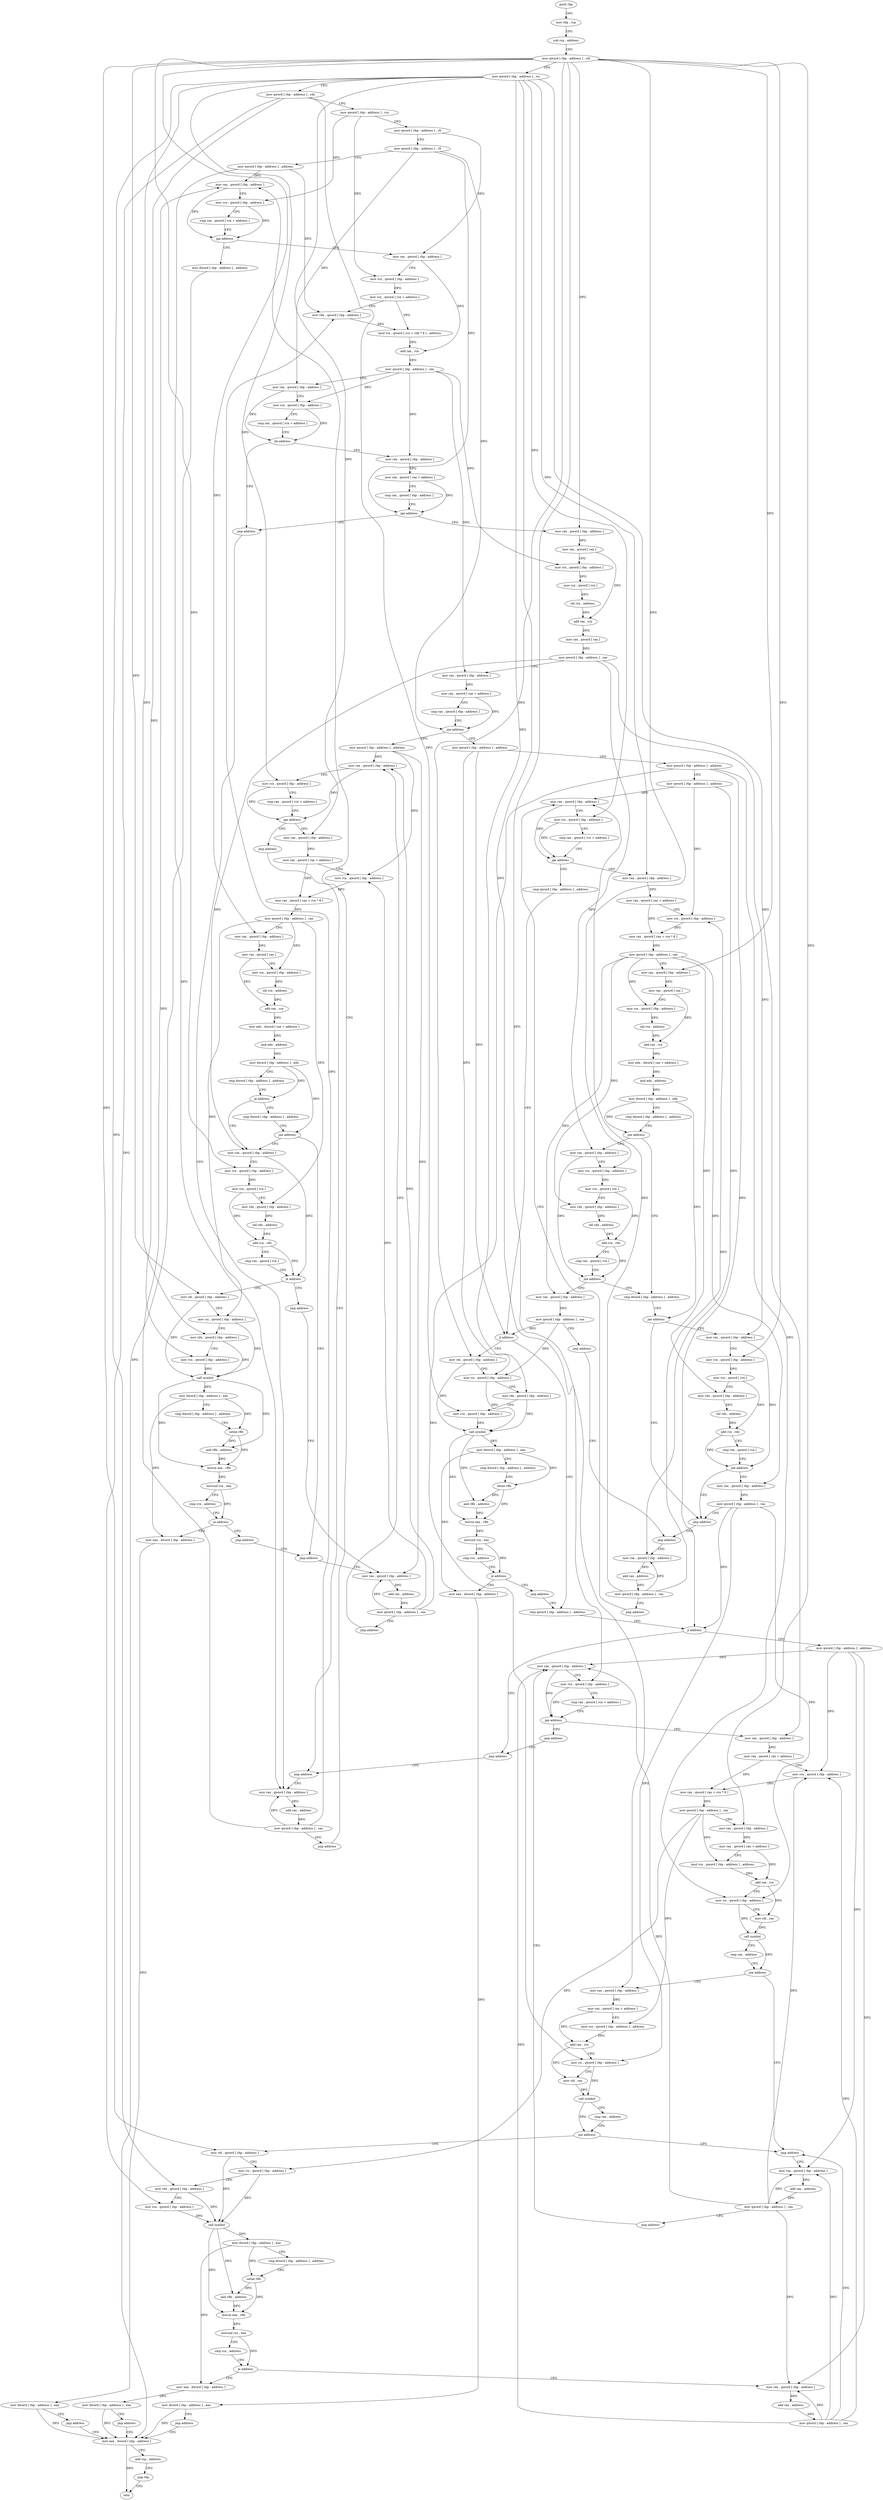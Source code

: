 digraph "func" {
"4315504" [label = "push rbp" ]
"4315505" [label = "mov rbp , rsp" ]
"4315508" [label = "sub rsp , address" ]
"4315515" [label = "mov qword [ rbp - address ] , rdi" ]
"4315519" [label = "mov qword [ rbp - address ] , rsi" ]
"4315523" [label = "mov qword [ rbp - address ] , rdx" ]
"4315527" [label = "mov qword [ rbp - address ] , rcx" ]
"4315531" [label = "mov qword [ rbp - address ] , r8" ]
"4315535" [label = "mov qword [ rbp - address ] , r9" ]
"4315539" [label = "mov qword [ rbp - address ] , address" ]
"4315547" [label = "mov rax , qword [ rbp - address ]" ]
"4316525" [label = "mov dword [ rbp - address ] , address" ]
"4316532" [label = "mov eax , dword [ rbp - address ]" ]
"4315565" [label = "mov rax , qword [ rbp - address ]" ]
"4315569" [label = "mov rcx , qword [ rbp - address ]" ]
"4315573" [label = "mov rcx , qword [ rcx + address ]" ]
"4315577" [label = "mov rdx , qword [ rbp - address ]" ]
"4315581" [label = "imul rcx , qword [ rcx + rdx * 8 ] , address" ]
"4315589" [label = "add rax , rcx" ]
"4315592" [label = "mov qword [ rbp - address ] , rax" ]
"4315596" [label = "mov rax , qword [ rbp - address ]" ]
"4315600" [label = "mov rcx , qword [ rbp - address ]" ]
"4315604" [label = "cmp rax , qword [ rcx + address ]" ]
"4315608" [label = "jle address" ]
"4315632" [label = "jmp address" ]
"4315614" [label = "mov rax , qword [ rbp - address ]" ]
"4316506" [label = "mov rax , qword [ rbp - address ]" ]
"4315618" [label = "mov rax , qword [ rax + address ]" ]
"4315622" [label = "cmp rax , qword [ rbp - address ]" ]
"4315626" [label = "jge address" ]
"4315637" [label = "mov rax , qword [ rbp - address ]" ]
"4316510" [label = "add rax , address" ]
"4316516" [label = "mov qword [ rbp - address ] , rax" ]
"4316520" [label = "jmp address" ]
"4315641" [label = "mov rax , qword [ rax ]" ]
"4315644" [label = "mov rcx , qword [ rbp - address ]" ]
"4315648" [label = "mov rcx , qword [ rcx ]" ]
"4315651" [label = "shl rcx , address" ]
"4315655" [label = "add rax , rcx" ]
"4315658" [label = "mov rax , qword [ rax ]" ]
"4315661" [label = "mov qword [ rbp - address ] , rax" ]
"4315665" [label = "mov rax , qword [ rbp - address ]" ]
"4315669" [label = "mov rax , qword [ rax + address ]" ]
"4315673" [label = "cmp rax , qword [ rbp - address ]" ]
"4315677" [label = "jne address" ]
"4316250" [label = "mov qword [ rbp - address ] , address" ]
"4315683" [label = "mov qword [ rbp - address ] , address" ]
"4315551" [label = "mov rcx , qword [ rbp - address ]" ]
"4315555" [label = "cmp rax , qword [ rcx + address ]" ]
"4315559" [label = "jge address" ]
"4316258" [label = "mov rax , qword [ rbp - address ]" ]
"4315691" [label = "mov qword [ rbp - address ] , address" ]
"4315699" [label = "mov qword [ rbp - address ] , address" ]
"4315707" [label = "mov rax , qword [ rbp - address ]" ]
"4316496" [label = "jmp address" ]
"4316501" [label = "jmp address" ]
"4316276" [label = "mov rax , qword [ rbp - address ]" ]
"4316280" [label = "mov rax , qword [ rax + address ]" ]
"4316284" [label = "mov rcx , qword [ rbp - address ]" ]
"4316288" [label = "mov rax , qword [ rax + rcx * 8 ]" ]
"4316292" [label = "mov qword [ rbp - address ] , rax" ]
"4316299" [label = "mov rax , qword [ rbp - address ]" ]
"4316303" [label = "mov rax , qword [ rax ]" ]
"4316306" [label = "mov rcx , qword [ rbp - address ]" ]
"4316313" [label = "shl rcx , address" ]
"4316317" [label = "add rax , rcx" ]
"4316320" [label = "mov edx , dword [ rax + address ]" ]
"4316323" [label = "and edx , address" ]
"4316329" [label = "mov dword [ rbp - address ] , edx" ]
"4316335" [label = "cmp dword [ rbp - address ] , address" ]
"4316342" [label = "je address" ]
"4316361" [label = "mov rax , qword [ rbp - address ]" ]
"4316348" [label = "cmp dword [ rbp - address ] , address" ]
"4315907" [label = "cmp qword [ rbp - address ] , address" ]
"4315912" [label = "jl address" ]
"4315987" [label = "cmp qword [ rbp - address ] , address" ]
"4315918" [label = "mov rdi , qword [ rbp - address ]" ]
"4315725" [label = "mov rax , qword [ rbp - address ]" ]
"4315729" [label = "mov rax , qword [ rax + address ]" ]
"4315733" [label = "mov rcx , qword [ rbp - address ]" ]
"4315737" [label = "mov rax , qword [ rax + rcx * 8 ]" ]
"4315741" [label = "mov qword [ rbp - address ] , rax" ]
"4315745" [label = "mov rax , qword [ rbp - address ]" ]
"4315749" [label = "mov rax , qword [ rax ]" ]
"4315752" [label = "mov rcx , qword [ rbp - address ]" ]
"4315756" [label = "shl rcx , address" ]
"4315760" [label = "add rax , rcx" ]
"4315763" [label = "mov edx , dword [ rax + address ]" ]
"4315766" [label = "and edx , address" ]
"4315772" [label = "mov dword [ rbp - address ] , edx" ]
"4315775" [label = "cmp dword [ rbp - address ] , address" ]
"4315779" [label = "jne address" ]
"4315829" [label = "cmp dword [ rbp - address ] , address" ]
"4315785" [label = "mov rax , qword [ rbp - address ]" ]
"4316365" [label = "mov rcx , qword [ rbp - address ]" ]
"4316369" [label = "mov rcx , qword [ rcx ]" ]
"4316372" [label = "mov rdx , qword [ rbp - address ]" ]
"4316379" [label = "shl rdx , address" ]
"4316383" [label = "add rcx , rdx" ]
"4316386" [label = "cmp rax , qword [ rcx ]" ]
"4316389" [label = "je address" ]
"4316400" [label = "mov rdi , qword [ rbp - address ]" ]
"4316395" [label = "jmp address" ]
"4316355" [label = "jne address" ]
"4316472" [label = "jmp address" ]
"4315992" [label = "jl address" ]
"4316245" [label = "jmp address" ]
"4315998" [label = "mov qword [ rbp - address ] , address" ]
"4315922" [label = "mov rsi , qword [ rbp - address ]" ]
"4315926" [label = "mov rdx , qword [ rbp - address ]" ]
"4315930" [label = "mov rcx , qword [ rbp - address ]" ]
"4315934" [label = "call symbol" ]
"4315939" [label = "mov dword [ rbp - address ] , eax" ]
"4315942" [label = "cmp dword [ rbp - address ] , address" ]
"4315946" [label = "setne r8b" ]
"4315950" [label = "and r8b , address" ]
"4315954" [label = "movzx eax , r8b" ]
"4315958" [label = "movsxd rcx , eax" ]
"4315961" [label = "cmp rcx , address" ]
"4315965" [label = "je address" ]
"4315982" [label = "jmp address" ]
"4315971" [label = "mov eax , dword [ rbp - address ]" ]
"4315833" [label = "jne address" ]
"4315878" [label = "jmp address" ]
"4315839" [label = "mov rax , qword [ rbp - address ]" ]
"4315789" [label = "mov rcx , qword [ rbp - address ]" ]
"4315793" [label = "mov rcx , qword [ rcx ]" ]
"4315796" [label = "mov rdx , qword [ rbp - address ]" ]
"4315800" [label = "shl rdx , address" ]
"4315804" [label = "add rcx , rdx" ]
"4315807" [label = "cmp rax , qword [ rcx ]" ]
"4315810" [label = "jne address" ]
"4315816" [label = "mov rax , qword [ rbp - address ]" ]
"4316404" [label = "mov rsi , qword [ rbp - address ]" ]
"4316411" [label = "mov rdx , qword [ rbp - address ]" ]
"4316415" [label = "mov rcx , qword [ rbp - address ]" ]
"4316419" [label = "call symbol" ]
"4316424" [label = "mov dword [ rbp - address ] , eax" ]
"4316427" [label = "cmp dword [ rbp - address ] , address" ]
"4316431" [label = "setne r8b" ]
"4316435" [label = "and r8b , address" ]
"4316439" [label = "movzx eax , r8b" ]
"4316443" [label = "movsxd rcx , eax" ]
"4316446" [label = "cmp rcx , address" ]
"4316450" [label = "je address" ]
"4316467" [label = "jmp address" ]
"4316456" [label = "mov eax , dword [ rbp - address ]" ]
"4316477" [label = "mov rax , qword [ rbp - address ]" ]
"4316006" [label = "mov rax , qword [ rbp - address ]" ]
"4315974" [label = "mov dword [ rbp - address ] , eax" ]
"4315977" [label = "jmp address" ]
"4315883" [label = "jmp address" ]
"4315843" [label = "mov rcx , qword [ rbp - address ]" ]
"4315847" [label = "mov rcx , qword [ rcx ]" ]
"4315850" [label = "mov rdx , qword [ rbp - address ]" ]
"4315854" [label = "shl rdx , address" ]
"4315858" [label = "add rcx , rdx" ]
"4315861" [label = "cmp rax , qword [ rcx ]" ]
"4315864" [label = "jne address" ]
"4315870" [label = "mov rax , qword [ rbp - address ]" ]
"4315820" [label = "mov qword [ rbp - address ] , rax" ]
"4315824" [label = "jmp address" ]
"4316459" [label = "mov dword [ rbp - address ] , eax" ]
"4316462" [label = "jmp address" ]
"4316481" [label = "add rax , address" ]
"4316487" [label = "mov qword [ rbp - address ] , rax" ]
"4316491" [label = "jmp address" ]
"4316240" [label = "jmp address" ]
"4316024" [label = "mov rax , qword [ rbp - address ]" ]
"4316028" [label = "mov rax , qword [ rax + address ]" ]
"4316032" [label = "mov rcx , qword [ rbp - address ]" ]
"4316036" [label = "mov rax , qword [ rax + rcx * 8 ]" ]
"4316040" [label = "mov qword [ rbp - address ] , rax" ]
"4316047" [label = "mov rax , qword [ rbp - address ]" ]
"4316051" [label = "mov rax , qword [ rax + address ]" ]
"4316055" [label = "imul rcx , qword [ rbp - address ] , address" ]
"4316066" [label = "add rax , rcx" ]
"4316069" [label = "mov rsi , qword [ rbp - address ]" ]
"4316073" [label = "mov rdi , rax" ]
"4316076" [label = "call symbol" ]
"4316081" [label = "cmp rax , address" ]
"4316085" [label = "jne address" ]
"4316216" [label = "jmp address" ]
"4316091" [label = "mov rax , qword [ rbp - address ]" ]
"4316535" [label = "add rsp , address" ]
"4316542" [label = "pop rbp" ]
"4316543" [label = "retn" ]
"4315888" [label = "mov rax , qword [ rbp - address ]" ]
"4315874" [label = "mov qword [ rbp - address ] , rax" ]
"4316262" [label = "mov rcx , qword [ rbp - address ]" ]
"4316266" [label = "cmp rax , qword [ rcx + address ]" ]
"4316270" [label = "jge address" ]
"4316221" [label = "mov rax , qword [ rbp - address ]" ]
"4316095" [label = "mov rax , qword [ rax + address ]" ]
"4316099" [label = "imul rcx , qword [ rbp - address ] , address" ]
"4316110" [label = "add rax , rcx" ]
"4316113" [label = "mov rsi , qword [ rbp - address ]" ]
"4316117" [label = "mov rdi , rax" ]
"4316120" [label = "call symbol" ]
"4316125" [label = "cmp rax , address" ]
"4316129" [label = "jne address" ]
"4316135" [label = "mov rdi , qword [ rbp - address ]" ]
"4315892" [label = "add rax , address" ]
"4315898" [label = "mov qword [ rbp - address ] , rax" ]
"4315902" [label = "jmp address" ]
"4316225" [label = "add rax , address" ]
"4316231" [label = "mov qword [ rbp - address ] , rax" ]
"4316235" [label = "jmp address" ]
"4316139" [label = "mov rsi , qword [ rbp - address ]" ]
"4316146" [label = "mov rdx , qword [ rbp - address ]" ]
"4316150" [label = "mov rcx , qword [ rbp - address ]" ]
"4316154" [label = "call symbol" ]
"4316159" [label = "mov dword [ rbp - address ] , eax" ]
"4316162" [label = "cmp dword [ rbp - address ] , address" ]
"4316166" [label = "setne r8b" ]
"4316170" [label = "and r8b , address" ]
"4316174" [label = "movzx eax , r8b" ]
"4316178" [label = "movsxd rcx , eax" ]
"4316181" [label = "cmp rcx , address" ]
"4316185" [label = "je address" ]
"4316202" [label = "mov rax , qword [ rbp - address ]" ]
"4316191" [label = "mov eax , dword [ rbp - address ]" ]
"4315711" [label = "mov rcx , qword [ rbp - address ]" ]
"4315715" [label = "cmp rax , qword [ rcx + address ]" ]
"4315719" [label = "jge address" ]
"4316010" [label = "mov rcx , qword [ rbp - address ]" ]
"4316014" [label = "cmp rax , qword [ rcx + address ]" ]
"4316018" [label = "jge address" ]
"4316206" [label = "add rax , address" ]
"4316212" [label = "mov qword [ rbp - address ] , rax" ]
"4316194" [label = "mov dword [ rbp - address ] , eax" ]
"4316197" [label = "jmp address" ]
"4315504" -> "4315505" [ label = "CFG" ]
"4315505" -> "4315508" [ label = "CFG" ]
"4315508" -> "4315515" [ label = "CFG" ]
"4315515" -> "4315519" [ label = "CFG" ]
"4315515" -> "4315637" [ label = "DFG" ]
"4315515" -> "4316299" [ label = "DFG" ]
"4315515" -> "4315745" [ label = "DFG" ]
"4315515" -> "4316365" [ label = "DFG" ]
"4315515" -> "4315918" [ label = "DFG" ]
"4315515" -> "4315789" [ label = "DFG" ]
"4315515" -> "4316400" [ label = "DFG" ]
"4315515" -> "4315843" [ label = "DFG" ]
"4315515" -> "4316047" [ label = "DFG" ]
"4315515" -> "4316091" [ label = "DFG" ]
"4315515" -> "4316135" [ label = "DFG" ]
"4315519" -> "4315523" [ label = "CFG" ]
"4315519" -> "4316262" [ label = "DFG" ]
"4315519" -> "4315711" [ label = "DFG" ]
"4315519" -> "4316276" [ label = "DFG" ]
"4315519" -> "4315725" [ label = "DFG" ]
"4315519" -> "4315926" [ label = "DFG" ]
"4315519" -> "4316411" [ label = "DFG" ]
"4315519" -> "4316010" [ label = "DFG" ]
"4315519" -> "4316024" [ label = "DFG" ]
"4315519" -> "4316146" [ label = "DFG" ]
"4315523" -> "4315527" [ label = "CFG" ]
"4315523" -> "4315930" [ label = "DFG" ]
"4315523" -> "4316415" [ label = "DFG" ]
"4315523" -> "4316150" [ label = "DFG" ]
"4315527" -> "4315531" [ label = "CFG" ]
"4315527" -> "4315551" [ label = "DFG" ]
"4315527" -> "4315569" [ label = "DFG" ]
"4315531" -> "4315535" [ label = "CFG" ]
"4315531" -> "4315565" [ label = "DFG" ]
"4315535" -> "4315539" [ label = "CFG" ]
"4315535" -> "4315596" [ label = "DFG" ]
"4315535" -> "4315626" [ label = "DFG" ]
"4315535" -> "4315677" [ label = "DFG" ]
"4315539" -> "4315547" [ label = "DFG" ]
"4315539" -> "4315577" [ label = "DFG" ]
"4315539" -> "4316506" [ label = "DFG" ]
"4315547" -> "4315551" [ label = "CFG" ]
"4315547" -> "4315559" [ label = "DFG" ]
"4316525" -> "4316532" [ label = "DFG" ]
"4316532" -> "4316535" [ label = "CFG" ]
"4316532" -> "4316543" [ label = "DFG" ]
"4315565" -> "4315569" [ label = "CFG" ]
"4315565" -> "4315589" [ label = "DFG" ]
"4315569" -> "4315573" [ label = "DFG" ]
"4315573" -> "4315577" [ label = "CFG" ]
"4315573" -> "4315581" [ label = "DFG" ]
"4315577" -> "4315581" [ label = "DFG" ]
"4315581" -> "4315589" [ label = "DFG" ]
"4315589" -> "4315592" [ label = "DFG" ]
"4315592" -> "4315596" [ label = "CFG" ]
"4315592" -> "4315600" [ label = "DFG" ]
"4315592" -> "4315614" [ label = "DFG" ]
"4315592" -> "4315644" [ label = "DFG" ]
"4315592" -> "4315665" [ label = "DFG" ]
"4315596" -> "4315600" [ label = "CFG" ]
"4315596" -> "4315608" [ label = "DFG" ]
"4315600" -> "4315604" [ label = "CFG" ]
"4315600" -> "4315608" [ label = "DFG" ]
"4315604" -> "4315608" [ label = "CFG" ]
"4315608" -> "4315632" [ label = "CFG" ]
"4315608" -> "4315614" [ label = "CFG" ]
"4315632" -> "4316506" [ label = "CFG" ]
"4315614" -> "4315618" [ label = "DFG" ]
"4316506" -> "4316510" [ label = "DFG" ]
"4315618" -> "4315622" [ label = "CFG" ]
"4315618" -> "4315626" [ label = "DFG" ]
"4315622" -> "4315626" [ label = "CFG" ]
"4315626" -> "4315637" [ label = "CFG" ]
"4315626" -> "4315632" [ label = "CFG" ]
"4315637" -> "4315641" [ label = "DFG" ]
"4316510" -> "4316516" [ label = "DFG" ]
"4316516" -> "4316520" [ label = "CFG" ]
"4316516" -> "4315547" [ label = "DFG" ]
"4316516" -> "4315577" [ label = "DFG" ]
"4316516" -> "4316506" [ label = "DFG" ]
"4316520" -> "4315547" [ label = "CFG" ]
"4315641" -> "4315644" [ label = "CFG" ]
"4315641" -> "4315655" [ label = "DFG" ]
"4315644" -> "4315648" [ label = "DFG" ]
"4315648" -> "4315651" [ label = "DFG" ]
"4315651" -> "4315655" [ label = "DFG" ]
"4315655" -> "4315658" [ label = "DFG" ]
"4315658" -> "4315661" [ label = "DFG" ]
"4315661" -> "4315665" [ label = "CFG" ]
"4315661" -> "4316361" [ label = "DFG" ]
"4315661" -> "4315785" [ label = "DFG" ]
"4315661" -> "4315839" [ label = "DFG" ]
"4315665" -> "4315669" [ label = "DFG" ]
"4315669" -> "4315673" [ label = "CFG" ]
"4315669" -> "4315677" [ label = "DFG" ]
"4315673" -> "4315677" [ label = "CFG" ]
"4315677" -> "4316250" [ label = "CFG" ]
"4315677" -> "4315683" [ label = "CFG" ]
"4316250" -> "4316258" [ label = "DFG" ]
"4316250" -> "4316284" [ label = "DFG" ]
"4316250" -> "4316477" [ label = "DFG" ]
"4315683" -> "4315691" [ label = "CFG" ]
"4315683" -> "4315912" [ label = "DFG" ]
"4315683" -> "4315922" [ label = "DFG" ]
"4315551" -> "4315555" [ label = "CFG" ]
"4315551" -> "4315559" [ label = "DFG" ]
"4315555" -> "4315559" [ label = "CFG" ]
"4315559" -> "4316525" [ label = "CFG" ]
"4315559" -> "4315565" [ label = "CFG" ]
"4316258" -> "4316262" [ label = "CFG" ]
"4316258" -> "4316270" [ label = "DFG" ]
"4315691" -> "4315699" [ label = "CFG" ]
"4315691" -> "4315992" [ label = "DFG" ]
"4315691" -> "4316069" [ label = "DFG" ]
"4315691" -> "4316113" [ label = "DFG" ]
"4315699" -> "4315707" [ label = "DFG" ]
"4315699" -> "4315733" [ label = "DFG" ]
"4315699" -> "4315888" [ label = "DFG" ]
"4315707" -> "4315711" [ label = "CFG" ]
"4315707" -> "4315719" [ label = "DFG" ]
"4316496" -> "4316501" [ label = "CFG" ]
"4316501" -> "4316506" [ label = "CFG" ]
"4316276" -> "4316280" [ label = "DFG" ]
"4316280" -> "4316284" [ label = "CFG" ]
"4316280" -> "4316288" [ label = "DFG" ]
"4316284" -> "4316288" [ label = "DFG" ]
"4316288" -> "4316292" [ label = "DFG" ]
"4316292" -> "4316299" [ label = "CFG" ]
"4316292" -> "4316306" [ label = "DFG" ]
"4316292" -> "4316372" [ label = "DFG" ]
"4316292" -> "4316404" [ label = "DFG" ]
"4316299" -> "4316303" [ label = "DFG" ]
"4316303" -> "4316306" [ label = "CFG" ]
"4316303" -> "4316317" [ label = "DFG" ]
"4316306" -> "4316313" [ label = "DFG" ]
"4316313" -> "4316317" [ label = "DFG" ]
"4316317" -> "4316320" [ label = "DFG" ]
"4316320" -> "4316323" [ label = "DFG" ]
"4316323" -> "4316329" [ label = "DFG" ]
"4316329" -> "4316335" [ label = "CFG" ]
"4316329" -> "4316342" [ label = "DFG" ]
"4316329" -> "4316355" [ label = "DFG" ]
"4316335" -> "4316342" [ label = "CFG" ]
"4316342" -> "4316361" [ label = "CFG" ]
"4316342" -> "4316348" [ label = "CFG" ]
"4316361" -> "4316365" [ label = "CFG" ]
"4316361" -> "4316389" [ label = "DFG" ]
"4316348" -> "4316355" [ label = "CFG" ]
"4315907" -> "4315912" [ label = "CFG" ]
"4315912" -> "4315987" [ label = "CFG" ]
"4315912" -> "4315918" [ label = "CFG" ]
"4315987" -> "4315992" [ label = "CFG" ]
"4315918" -> "4315922" [ label = "CFG" ]
"4315918" -> "4315934" [ label = "DFG" ]
"4315725" -> "4315729" [ label = "DFG" ]
"4315729" -> "4315733" [ label = "CFG" ]
"4315729" -> "4315737" [ label = "DFG" ]
"4315733" -> "4315737" [ label = "DFG" ]
"4315737" -> "4315741" [ label = "DFG" ]
"4315741" -> "4315745" [ label = "CFG" ]
"4315741" -> "4315752" [ label = "DFG" ]
"4315741" -> "4315796" [ label = "DFG" ]
"4315741" -> "4315850" [ label = "DFG" ]
"4315741" -> "4315816" [ label = "DFG" ]
"4315741" -> "4315870" [ label = "DFG" ]
"4315745" -> "4315749" [ label = "DFG" ]
"4315749" -> "4315752" [ label = "CFG" ]
"4315749" -> "4315760" [ label = "DFG" ]
"4315752" -> "4315756" [ label = "DFG" ]
"4315756" -> "4315760" [ label = "DFG" ]
"4315760" -> "4315763" [ label = "DFG" ]
"4315763" -> "4315766" [ label = "DFG" ]
"4315766" -> "4315772" [ label = "DFG" ]
"4315772" -> "4315775" [ label = "CFG" ]
"4315772" -> "4315779" [ label = "DFG" ]
"4315772" -> "4315833" [ label = "DFG" ]
"4315775" -> "4315779" [ label = "CFG" ]
"4315779" -> "4315829" [ label = "CFG" ]
"4315779" -> "4315785" [ label = "CFG" ]
"4315829" -> "4315833" [ label = "CFG" ]
"4315785" -> "4315789" [ label = "CFG" ]
"4315785" -> "4315810" [ label = "DFG" ]
"4316365" -> "4316369" [ label = "DFG" ]
"4316369" -> "4316372" [ label = "CFG" ]
"4316369" -> "4316383" [ label = "DFG" ]
"4316372" -> "4316379" [ label = "DFG" ]
"4316379" -> "4316383" [ label = "DFG" ]
"4316383" -> "4316386" [ label = "CFG" ]
"4316383" -> "4316389" [ label = "DFG" ]
"4316386" -> "4316389" [ label = "CFG" ]
"4316389" -> "4316400" [ label = "CFG" ]
"4316389" -> "4316395" [ label = "CFG" ]
"4316400" -> "4316404" [ label = "CFG" ]
"4316400" -> "4316419" [ label = "DFG" ]
"4316395" -> "4316477" [ label = "CFG" ]
"4316355" -> "4316472" [ label = "CFG" ]
"4316355" -> "4316361" [ label = "CFG" ]
"4316472" -> "4316477" [ label = "CFG" ]
"4315992" -> "4316245" [ label = "CFG" ]
"4315992" -> "4315998" [ label = "CFG" ]
"4316245" -> "4316501" [ label = "CFG" ]
"4315998" -> "4316006" [ label = "DFG" ]
"4315998" -> "4316032" [ label = "DFG" ]
"4315998" -> "4316221" [ label = "DFG" ]
"4315998" -> "4316202" [ label = "DFG" ]
"4315922" -> "4315926" [ label = "CFG" ]
"4315922" -> "4315934" [ label = "DFG" ]
"4315926" -> "4315930" [ label = "CFG" ]
"4315926" -> "4315934" [ label = "DFG" ]
"4315930" -> "4315934" [ label = "DFG" ]
"4315934" -> "4315939" [ label = "DFG" ]
"4315934" -> "4315950" [ label = "DFG" ]
"4315934" -> "4315954" [ label = "DFG" ]
"4315939" -> "4315942" [ label = "CFG" ]
"4315939" -> "4315946" [ label = "DFG" ]
"4315939" -> "4315971" [ label = "DFG" ]
"4315942" -> "4315946" [ label = "CFG" ]
"4315946" -> "4315950" [ label = "DFG" ]
"4315946" -> "4315954" [ label = "DFG" ]
"4315950" -> "4315954" [ label = "DFG" ]
"4315954" -> "4315958" [ label = "DFG" ]
"4315958" -> "4315961" [ label = "CFG" ]
"4315958" -> "4315965" [ label = "DFG" ]
"4315961" -> "4315965" [ label = "CFG" ]
"4315965" -> "4315982" [ label = "CFG" ]
"4315965" -> "4315971" [ label = "CFG" ]
"4315982" -> "4315987" [ label = "CFG" ]
"4315971" -> "4315974" [ label = "DFG" ]
"4315833" -> "4315878" [ label = "CFG" ]
"4315833" -> "4315839" [ label = "CFG" ]
"4315878" -> "4315883" [ label = "CFG" ]
"4315839" -> "4315843" [ label = "CFG" ]
"4315839" -> "4315864" [ label = "DFG" ]
"4315789" -> "4315793" [ label = "DFG" ]
"4315793" -> "4315796" [ label = "CFG" ]
"4315793" -> "4315804" [ label = "DFG" ]
"4315796" -> "4315800" [ label = "DFG" ]
"4315800" -> "4315804" [ label = "DFG" ]
"4315804" -> "4315807" [ label = "CFG" ]
"4315804" -> "4315810" [ label = "DFG" ]
"4315807" -> "4315810" [ label = "CFG" ]
"4315810" -> "4315829" [ label = "CFG" ]
"4315810" -> "4315816" [ label = "CFG" ]
"4315816" -> "4315820" [ label = "DFG" ]
"4316404" -> "4316411" [ label = "CFG" ]
"4316404" -> "4316419" [ label = "DFG" ]
"4316411" -> "4316415" [ label = "CFG" ]
"4316411" -> "4316419" [ label = "DFG" ]
"4316415" -> "4316419" [ label = "DFG" ]
"4316419" -> "4316424" [ label = "DFG" ]
"4316419" -> "4316435" [ label = "DFG" ]
"4316419" -> "4316439" [ label = "DFG" ]
"4316424" -> "4316427" [ label = "CFG" ]
"4316424" -> "4316431" [ label = "DFG" ]
"4316424" -> "4316456" [ label = "DFG" ]
"4316427" -> "4316431" [ label = "CFG" ]
"4316431" -> "4316435" [ label = "DFG" ]
"4316431" -> "4316439" [ label = "DFG" ]
"4316435" -> "4316439" [ label = "DFG" ]
"4316439" -> "4316443" [ label = "DFG" ]
"4316443" -> "4316446" [ label = "CFG" ]
"4316443" -> "4316450" [ label = "DFG" ]
"4316446" -> "4316450" [ label = "CFG" ]
"4316450" -> "4316467" [ label = "CFG" ]
"4316450" -> "4316456" [ label = "CFG" ]
"4316467" -> "4316472" [ label = "CFG" ]
"4316456" -> "4316459" [ label = "DFG" ]
"4316477" -> "4316481" [ label = "DFG" ]
"4316006" -> "4316010" [ label = "CFG" ]
"4316006" -> "4316018" [ label = "DFG" ]
"4315974" -> "4315977" [ label = "CFG" ]
"4315974" -> "4316532" [ label = "DFG" ]
"4315977" -> "4316532" [ label = "CFG" ]
"4315883" -> "4315888" [ label = "CFG" ]
"4315843" -> "4315847" [ label = "DFG" ]
"4315847" -> "4315850" [ label = "CFG" ]
"4315847" -> "4315858" [ label = "DFG" ]
"4315850" -> "4315854" [ label = "DFG" ]
"4315854" -> "4315858" [ label = "DFG" ]
"4315858" -> "4315861" [ label = "CFG" ]
"4315858" -> "4315864" [ label = "DFG" ]
"4315861" -> "4315864" [ label = "CFG" ]
"4315864" -> "4315878" [ label = "CFG" ]
"4315864" -> "4315870" [ label = "CFG" ]
"4315870" -> "4315874" [ label = "DFG" ]
"4315820" -> "4315824" [ label = "CFG" ]
"4315820" -> "4315912" [ label = "DFG" ]
"4315820" -> "4315922" [ label = "DFG" ]
"4315824" -> "4315883" [ label = "CFG" ]
"4316459" -> "4316462" [ label = "CFG" ]
"4316459" -> "4316532" [ label = "DFG" ]
"4316462" -> "4316532" [ label = "CFG" ]
"4316481" -> "4316487" [ label = "DFG" ]
"4316487" -> "4316491" [ label = "CFG" ]
"4316487" -> "4316258" [ label = "DFG" ]
"4316487" -> "4316284" [ label = "DFG" ]
"4316487" -> "4316477" [ label = "DFG" ]
"4316491" -> "4316258" [ label = "CFG" ]
"4316240" -> "4316245" [ label = "CFG" ]
"4316024" -> "4316028" [ label = "DFG" ]
"4316028" -> "4316032" [ label = "CFG" ]
"4316028" -> "4316036" [ label = "DFG" ]
"4316032" -> "4316036" [ label = "DFG" ]
"4316036" -> "4316040" [ label = "DFG" ]
"4316040" -> "4316047" [ label = "CFG" ]
"4316040" -> "4316055" [ label = "DFG" ]
"4316040" -> "4316099" [ label = "DFG" ]
"4316040" -> "4316139" [ label = "DFG" ]
"4316047" -> "4316051" [ label = "DFG" ]
"4316051" -> "4316055" [ label = "CFG" ]
"4316051" -> "4316066" [ label = "DFG" ]
"4316055" -> "4316066" [ label = "DFG" ]
"4316066" -> "4316069" [ label = "CFG" ]
"4316066" -> "4316073" [ label = "DFG" ]
"4316069" -> "4316073" [ label = "CFG" ]
"4316069" -> "4316076" [ label = "DFG" ]
"4316073" -> "4316076" [ label = "DFG" ]
"4316076" -> "4316081" [ label = "CFG" ]
"4316076" -> "4316085" [ label = "DFG" ]
"4316081" -> "4316085" [ label = "CFG" ]
"4316085" -> "4316216" [ label = "CFG" ]
"4316085" -> "4316091" [ label = "CFG" ]
"4316216" -> "4316221" [ label = "CFG" ]
"4316091" -> "4316095" [ label = "DFG" ]
"4316535" -> "4316542" [ label = "CFG" ]
"4316542" -> "4316543" [ label = "CFG" ]
"4315888" -> "4315892" [ label = "DFG" ]
"4315874" -> "4315878" [ label = "CFG" ]
"4315874" -> "4315992" [ label = "DFG" ]
"4315874" -> "4316069" [ label = "DFG" ]
"4315874" -> "4316113" [ label = "DFG" ]
"4316262" -> "4316266" [ label = "CFG" ]
"4316262" -> "4316270" [ label = "DFG" ]
"4316266" -> "4316270" [ label = "CFG" ]
"4316270" -> "4316496" [ label = "CFG" ]
"4316270" -> "4316276" [ label = "CFG" ]
"4316221" -> "4316225" [ label = "DFG" ]
"4316095" -> "4316099" [ label = "CFG" ]
"4316095" -> "4316110" [ label = "DFG" ]
"4316099" -> "4316110" [ label = "DFG" ]
"4316110" -> "4316113" [ label = "CFG" ]
"4316110" -> "4316117" [ label = "DFG" ]
"4316113" -> "4316117" [ label = "CFG" ]
"4316113" -> "4316120" [ label = "DFG" ]
"4316117" -> "4316120" [ label = "DFG" ]
"4316120" -> "4316125" [ label = "CFG" ]
"4316120" -> "4316129" [ label = "DFG" ]
"4316125" -> "4316129" [ label = "CFG" ]
"4316129" -> "4316216" [ label = "CFG" ]
"4316129" -> "4316135" [ label = "CFG" ]
"4316135" -> "4316139" [ label = "CFG" ]
"4316135" -> "4316154" [ label = "DFG" ]
"4315892" -> "4315898" [ label = "DFG" ]
"4315898" -> "4315902" [ label = "CFG" ]
"4315898" -> "4315707" [ label = "DFG" ]
"4315898" -> "4315733" [ label = "DFG" ]
"4315898" -> "4315888" [ label = "DFG" ]
"4315902" -> "4315707" [ label = "CFG" ]
"4316225" -> "4316231" [ label = "DFG" ]
"4316231" -> "4316235" [ label = "CFG" ]
"4316231" -> "4316006" [ label = "DFG" ]
"4316231" -> "4316032" [ label = "DFG" ]
"4316231" -> "4316221" [ label = "DFG" ]
"4316231" -> "4316202" [ label = "DFG" ]
"4316235" -> "4316006" [ label = "CFG" ]
"4316139" -> "4316146" [ label = "CFG" ]
"4316139" -> "4316154" [ label = "DFG" ]
"4316146" -> "4316150" [ label = "CFG" ]
"4316146" -> "4316154" [ label = "DFG" ]
"4316150" -> "4316154" [ label = "DFG" ]
"4316154" -> "4316159" [ label = "DFG" ]
"4316154" -> "4316170" [ label = "DFG" ]
"4316154" -> "4316174" [ label = "DFG" ]
"4316159" -> "4316162" [ label = "CFG" ]
"4316159" -> "4316166" [ label = "DFG" ]
"4316159" -> "4316191" [ label = "DFG" ]
"4316162" -> "4316166" [ label = "CFG" ]
"4316166" -> "4316170" [ label = "DFG" ]
"4316166" -> "4316174" [ label = "DFG" ]
"4316170" -> "4316174" [ label = "DFG" ]
"4316174" -> "4316178" [ label = "DFG" ]
"4316178" -> "4316181" [ label = "CFG" ]
"4316178" -> "4316185" [ label = "DFG" ]
"4316181" -> "4316185" [ label = "CFG" ]
"4316185" -> "4316202" [ label = "CFG" ]
"4316185" -> "4316191" [ label = "CFG" ]
"4316202" -> "4316206" [ label = "DFG" ]
"4316191" -> "4316194" [ label = "DFG" ]
"4315711" -> "4315715" [ label = "CFG" ]
"4315711" -> "4315719" [ label = "DFG" ]
"4315715" -> "4315719" [ label = "CFG" ]
"4315719" -> "4315907" [ label = "CFG" ]
"4315719" -> "4315725" [ label = "CFG" ]
"4316010" -> "4316014" [ label = "CFG" ]
"4316010" -> "4316018" [ label = "DFG" ]
"4316014" -> "4316018" [ label = "CFG" ]
"4316018" -> "4316240" [ label = "CFG" ]
"4316018" -> "4316024" [ label = "CFG" ]
"4316206" -> "4316212" [ label = "DFG" ]
"4316212" -> "4316216" [ label = "CFG" ]
"4316212" -> "4316006" [ label = "DFG" ]
"4316212" -> "4316032" [ label = "DFG" ]
"4316212" -> "4316221" [ label = "DFG" ]
"4316212" -> "4316202" [ label = "DFG" ]
"4316194" -> "4316197" [ label = "CFG" ]
"4316194" -> "4316532" [ label = "DFG" ]
"4316197" -> "4316532" [ label = "CFG" ]
}
